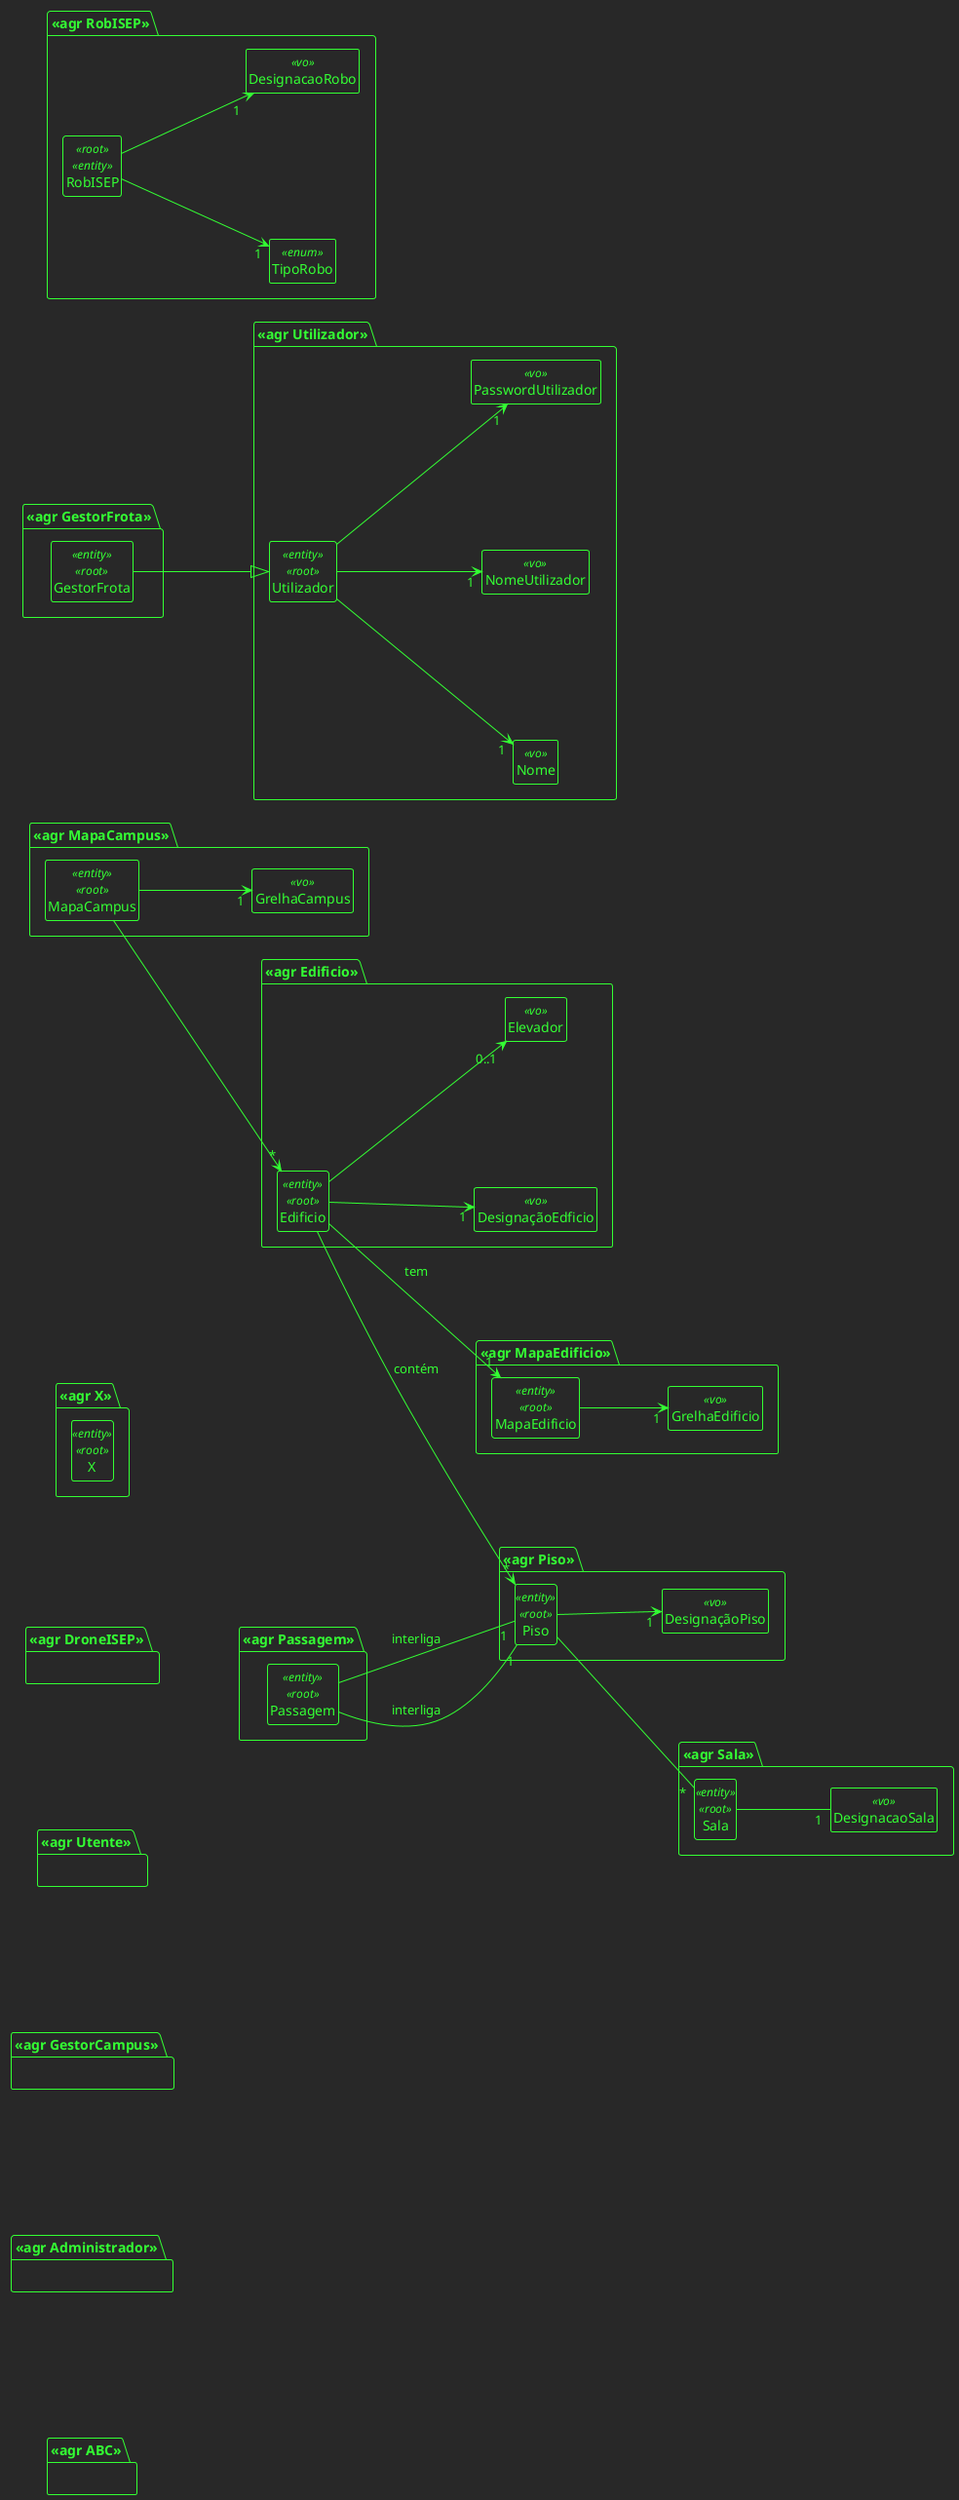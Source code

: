 @startuml DDD

hide circle
hide fields

!theme crt-green
skinparam nodesep 150
hide empty members
left to right direction

package "<<agr X>>"{
    class X<<entity>><<root>>{}
}

package "<<agr MapaCampus>>"{
    class MapaCampus<<entity>><<root>>{}
    class GrelhaCampus<<vo>>{}

    MapaCampus --> "1" GrelhaCampus
}

package "<<agr Edificio>>"{
    class Edificio<<entity>><<root>>{}
    class DesignaçãoEdficio<<vo>>{}
    class Elevador<<vo>>{}

    MapaCampus --> "*" Edificio
    Edificio --> "1" DesignaçãoEdficio
    Edificio --> "0..1" Elevador
}

' Faz sentido ser um agregado à parte por estar sujeito a mudanças, obras por exemplo. Confirmar.
package "<<agr MapaEdificio>>"{
    class MapaEdificio<<entity>><<root>>{}
    class GrelhaEdificio<<vo>>{}

    Edificio --> "1" MapaEdificio : "tem"
    MapaEdificio --> "1" GrelhaEdificio
}

package "<<agr Piso>>"{
    class Piso<<entity>><<root>>{}
    class DesignaçãoPiso<<vo>>{}

    Edificio --> "*" Piso : "contém"
    Piso --> "1" DesignaçãoPiso
}

' Refere-se a Sala/Gabinete
package "<<agr Sala>>"{
    class Sala<<entity>><<root>>{}
    class DesignacaoSala<<vo>>{}

    Piso -- "*" Sala
    Sala -- "1" DesignacaoSala
}

package "<<agr Passagem>>"{
    class Passagem<<entity>><<root>>{}

    Passagem -- "1" Piso : "interliga"
    Passagem -- "1" Piso : "interliga" 
}

package "<<agr Utilizador>>"{
    class Utilizador<<entity>><<root>>{}
    class Nome<<vo>>{}
    class NomeUtilizador<<vo>>{}
    class PasswordUtilizador<<vo>>{}

    Utilizador --> "1" Nome
    Utilizador --> "1" NomeUtilizador
    Utilizador --> "1" PasswordUtilizador
}

package "<<agr GestorFrota>>"{
    class GestorFrota <<entity>><<root>> {}
    GestorFrota --|> Utilizador
}

package "<<agr ABC>>"{
    
}

package "<<agr Administrador>>"{

}

package "<<agr GestorFrota>>"{

}

package "<<agr GestorCampus>>"{

}

package "<<agr Utente>>"{

}

' Faz sentido o drone e o robo existirem por si só?
package "<<agr DroneISEP>>"{

}
package "<<agr RobISEP>>"{
    class RobISEP<<root>><<entity>>{}
    ' Tarefas: Vigilância e transporte de objetos
    class TipoRobo<<enum>>{}
    class DesignacaoRobo<<vo>>{}

    RobISEP --> "1" DesignacaoRobo
    RobISEP --> "1" TipoRobo
}






@enduml